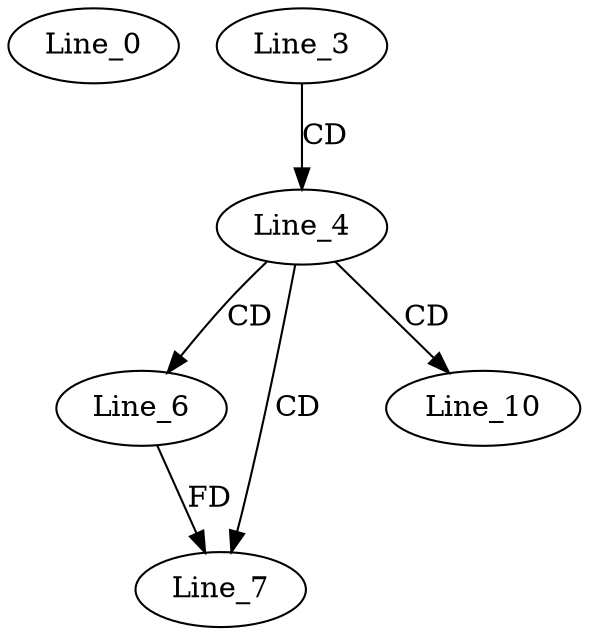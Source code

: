 digraph G {
  Line_0;
  Line_3;
  Line_4;
  Line_6;
  Line_7;
  Line_7;
  Line_10;
  Line_3 -> Line_4 [ label="CD" ];
  Line_4 -> Line_6 [ label="CD" ];
  Line_4 -> Line_7 [ label="CD" ];
  Line_6 -> Line_7 [ label="FD" ];
  Line_4 -> Line_10 [ label="CD" ];
}
